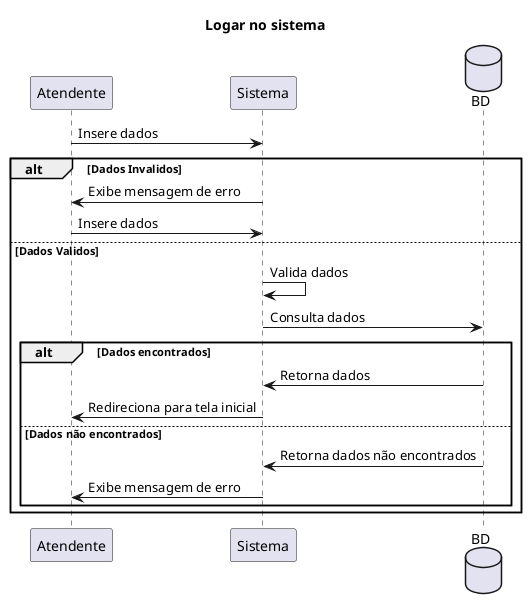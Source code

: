 /'
Atendente - Logar
1. Insere dados de login
2. Sistema valida dados (alt mensagem de erro, continua)
3. Consulta dados no BD
4. Retorna dados encontrados ou não
5. Exibe tela inicial
'/

@startuml 01 - Logar
title Logar no sistema

participant Atendente
participant Sistema
database BD

Atendente -> Sistema: Insere dados
alt Dados Invalidos
    Sistema -> Atendente: Exibe mensagem de erro
    Atendente -> Sistema: Insere dados
else Dados Validos
    Sistema -> Sistema: Valida dados
    Sistema -> BD: Consulta dados
    alt Dados encontrados
        BD -> Sistema: Retorna dados
        Sistema -> Atendente: Redireciona para tela inicial
    else Dados não encontrados
        BD -> Sistema: Retorna dados não encontrados
        Sistema -> Atendente: Exibe mensagem de erro
    end
end

@enduml


/'
Atendente - Agendar - Cliente
1. Seleciona cliente
2. Seleciona serviço(s) (Verificar disponibilidade)
3. Escolhe data e horário (Verificar disponibilidade)
4. Confirma agendamento
'/

@startuml 02 - Agendar - Cliente
title Agendar - Cliente

participant Atendente
participant Sistema
database BD

autonumber
Atendente -> Sistema: Acessa tela de agendamento
Sistema -> BD: Seleciona cliente, serviço(s).
BD --> Sistema: Retorna dados
Sistema --> Atendente: Exibe tela de agendamento
Atendente -> Sistema: Seleciona cliente, serviço(s).
Sistema -> BD: Consulta tempo de serviço(s)
BD --> Sistema: Retorna dados
Sistema --> Atendente: Exibe tempo de serviço(s) estimado
Atendente -> Sistema: Seleciona data e horário
Sistema -> BD: Consulta disponibilidade
BD --> Sistema: Retorna dados
alt Se conflito
    Sistema --> Atendente: Exibe mensagem de conflito
else Não tem conflito
    Sistema -> BD: Salva dados
    BD --> Sistema: Retorna dados
    Sistema --> Atendente: Exibe mensagem de sucesso
end

@enduml

/'
Cadastrar - Cliente
'/